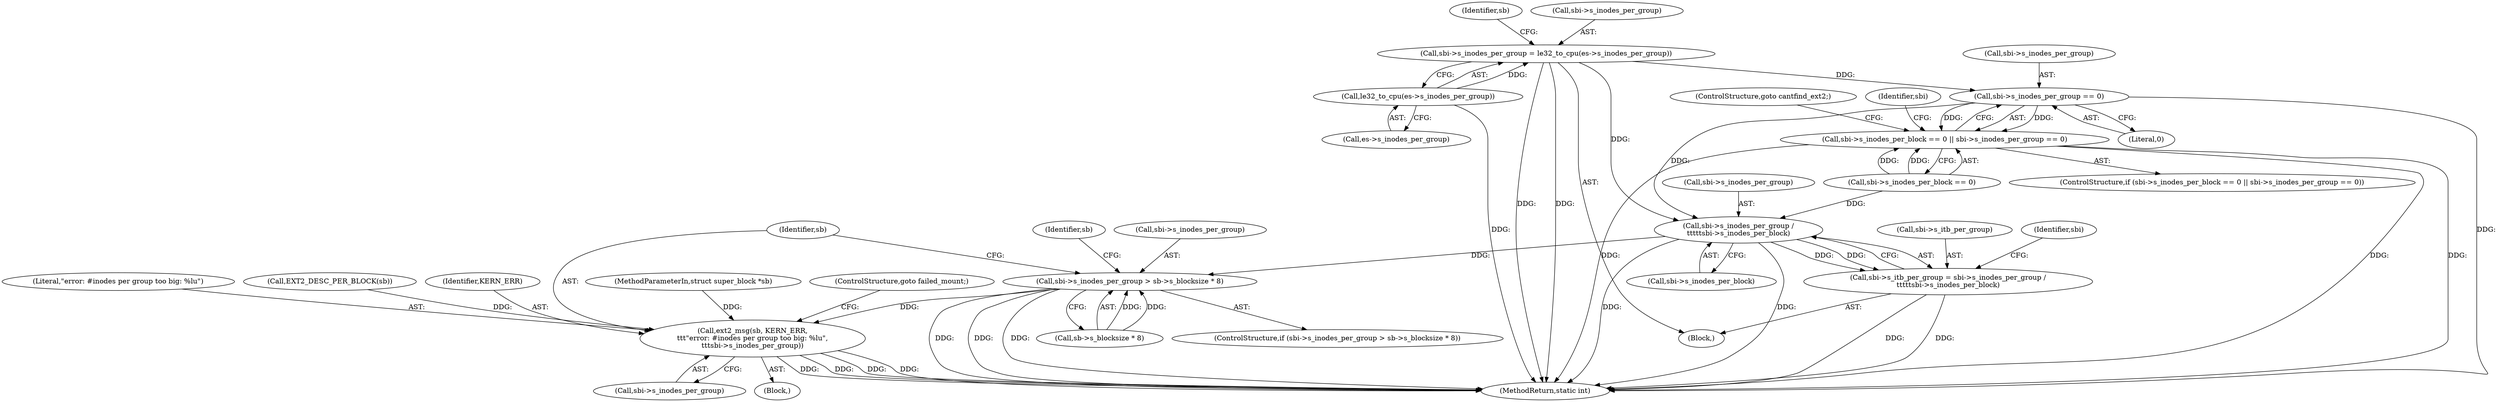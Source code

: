 digraph "0_linux_be0726d33cb8f411945884664924bed3cb8c70ee_0@pointer" {
"1000751" [label="(Call,sbi->s_inodes_per_group == 0)"];
"1000720" [label="(Call,sbi->s_inodes_per_group = le32_to_cpu(es->s_inodes_per_group))"];
"1000724" [label="(Call,le32_to_cpu(es->s_inodes_per_group))"];
"1000745" [label="(Call,sbi->s_inodes_per_block == 0 || sbi->s_inodes_per_group == 0)"];
"1000761" [label="(Call,sbi->s_inodes_per_group /\n\t\t\t\t\tsbi->s_inodes_per_block)"];
"1000757" [label="(Call,sbi->s_itb_per_group = sbi->s_inodes_per_group /\n\t\t\t\t\tsbi->s_inodes_per_block)"];
"1000888" [label="(Call,sbi->s_inodes_per_group > sb->s_blocksize * 8)"];
"1000898" [label="(Call,ext2_msg(sb, KERN_ERR,\n\t\t\t\"error: #inodes per group too big: %lu\",\n\t\t\tsbi->s_inodes_per_group))"];
"1000898" [label="(Call,ext2_msg(sb, KERN_ERR,\n\t\t\t\"error: #inodes per group too big: %lu\",\n\t\t\tsbi->s_inodes_per_group))"];
"1000731" [label="(Identifier,sb)"];
"1000765" [label="(Call,sbi->s_inodes_per_block)"];
"1000744" [label="(ControlStructure,if (sbi->s_inodes_per_block == 0 || sbi->s_inodes_per_group == 0))"];
"1000751" [label="(Call,sbi->s_inodes_per_group == 0)"];
"1000721" [label="(Call,sbi->s_inodes_per_group)"];
"1000758" [label="(Call,sbi->s_itb_per_group)"];
"1000110" [label="(MethodParameterIn,struct super_block *sb)"];
"1000902" [label="(Call,sbi->s_inodes_per_group)"];
"1000888" [label="(Call,sbi->s_inodes_per_group > sb->s_blocksize * 8)"];
"1000761" [label="(Call,sbi->s_inodes_per_group /\n\t\t\t\t\tsbi->s_inodes_per_block)"];
"1000113" [label="(Block,)"];
"1000746" [label="(Call,sbi->s_inodes_per_block == 0)"];
"1000909" [label="(Identifier,sb)"];
"1000905" [label="(ControlStructure,goto failed_mount;)"];
"1000757" [label="(Call,sbi->s_itb_per_group = sbi->s_inodes_per_group /\n\t\t\t\t\tsbi->s_inodes_per_block)"];
"1000803" [label="(Call,EXT2_DESC_PER_BLOCK(sb))"];
"1000892" [label="(Call,sb->s_blocksize * 8)"];
"1000720" [label="(Call,sbi->s_inodes_per_group = le32_to_cpu(es->s_inodes_per_group))"];
"1000770" [label="(Identifier,sbi)"];
"1000900" [label="(Identifier,KERN_ERR)"];
"1000889" [label="(Call,sbi->s_inodes_per_group)"];
"1000745" [label="(Call,sbi->s_inodes_per_block == 0 || sbi->s_inodes_per_group == 0)"];
"1000725" [label="(Call,es->s_inodes_per_group)"];
"1000752" [label="(Call,sbi->s_inodes_per_group)"];
"1000756" [label="(ControlStructure,goto cantfind_ext2;)"];
"1000724" [label="(Call,le32_to_cpu(es->s_inodes_per_group))"];
"1000755" [label="(Literal,0)"];
"1001382" [label="(MethodReturn,static int)"];
"1000887" [label="(ControlStructure,if (sbi->s_inodes_per_group > sb->s_blocksize * 8))"];
"1000899" [label="(Identifier,sb)"];
"1000759" [label="(Identifier,sbi)"];
"1000762" [label="(Call,sbi->s_inodes_per_group)"];
"1000901" [label="(Literal,\"error: #inodes per group too big: %lu\")"];
"1000897" [label="(Block,)"];
"1000751" -> "1000745"  [label="AST: "];
"1000751" -> "1000755"  [label="CFG: "];
"1000752" -> "1000751"  [label="AST: "];
"1000755" -> "1000751"  [label="AST: "];
"1000745" -> "1000751"  [label="CFG: "];
"1000751" -> "1001382"  [label="DDG: "];
"1000751" -> "1000745"  [label="DDG: "];
"1000751" -> "1000745"  [label="DDG: "];
"1000720" -> "1000751"  [label="DDG: "];
"1000751" -> "1000761"  [label="DDG: "];
"1000720" -> "1000113"  [label="AST: "];
"1000720" -> "1000724"  [label="CFG: "];
"1000721" -> "1000720"  [label="AST: "];
"1000724" -> "1000720"  [label="AST: "];
"1000731" -> "1000720"  [label="CFG: "];
"1000720" -> "1001382"  [label="DDG: "];
"1000720" -> "1001382"  [label="DDG: "];
"1000724" -> "1000720"  [label="DDG: "];
"1000720" -> "1000761"  [label="DDG: "];
"1000724" -> "1000725"  [label="CFG: "];
"1000725" -> "1000724"  [label="AST: "];
"1000724" -> "1001382"  [label="DDG: "];
"1000745" -> "1000744"  [label="AST: "];
"1000745" -> "1000746"  [label="CFG: "];
"1000746" -> "1000745"  [label="AST: "];
"1000756" -> "1000745"  [label="CFG: "];
"1000759" -> "1000745"  [label="CFG: "];
"1000745" -> "1001382"  [label="DDG: "];
"1000745" -> "1001382"  [label="DDG: "];
"1000745" -> "1001382"  [label="DDG: "];
"1000746" -> "1000745"  [label="DDG: "];
"1000746" -> "1000745"  [label="DDG: "];
"1000761" -> "1000757"  [label="AST: "];
"1000761" -> "1000765"  [label="CFG: "];
"1000762" -> "1000761"  [label="AST: "];
"1000765" -> "1000761"  [label="AST: "];
"1000757" -> "1000761"  [label="CFG: "];
"1000761" -> "1001382"  [label="DDG: "];
"1000761" -> "1001382"  [label="DDG: "];
"1000761" -> "1000757"  [label="DDG: "];
"1000761" -> "1000757"  [label="DDG: "];
"1000746" -> "1000761"  [label="DDG: "];
"1000761" -> "1000888"  [label="DDG: "];
"1000757" -> "1000113"  [label="AST: "];
"1000758" -> "1000757"  [label="AST: "];
"1000770" -> "1000757"  [label="CFG: "];
"1000757" -> "1001382"  [label="DDG: "];
"1000757" -> "1001382"  [label="DDG: "];
"1000888" -> "1000887"  [label="AST: "];
"1000888" -> "1000892"  [label="CFG: "];
"1000889" -> "1000888"  [label="AST: "];
"1000892" -> "1000888"  [label="AST: "];
"1000899" -> "1000888"  [label="CFG: "];
"1000909" -> "1000888"  [label="CFG: "];
"1000888" -> "1001382"  [label="DDG: "];
"1000888" -> "1001382"  [label="DDG: "];
"1000888" -> "1001382"  [label="DDG: "];
"1000892" -> "1000888"  [label="DDG: "];
"1000892" -> "1000888"  [label="DDG: "];
"1000888" -> "1000898"  [label="DDG: "];
"1000898" -> "1000897"  [label="AST: "];
"1000898" -> "1000902"  [label="CFG: "];
"1000899" -> "1000898"  [label="AST: "];
"1000900" -> "1000898"  [label="AST: "];
"1000901" -> "1000898"  [label="AST: "];
"1000902" -> "1000898"  [label="AST: "];
"1000905" -> "1000898"  [label="CFG: "];
"1000898" -> "1001382"  [label="DDG: "];
"1000898" -> "1001382"  [label="DDG: "];
"1000898" -> "1001382"  [label="DDG: "];
"1000898" -> "1001382"  [label="DDG: "];
"1000803" -> "1000898"  [label="DDG: "];
"1000110" -> "1000898"  [label="DDG: "];
}
